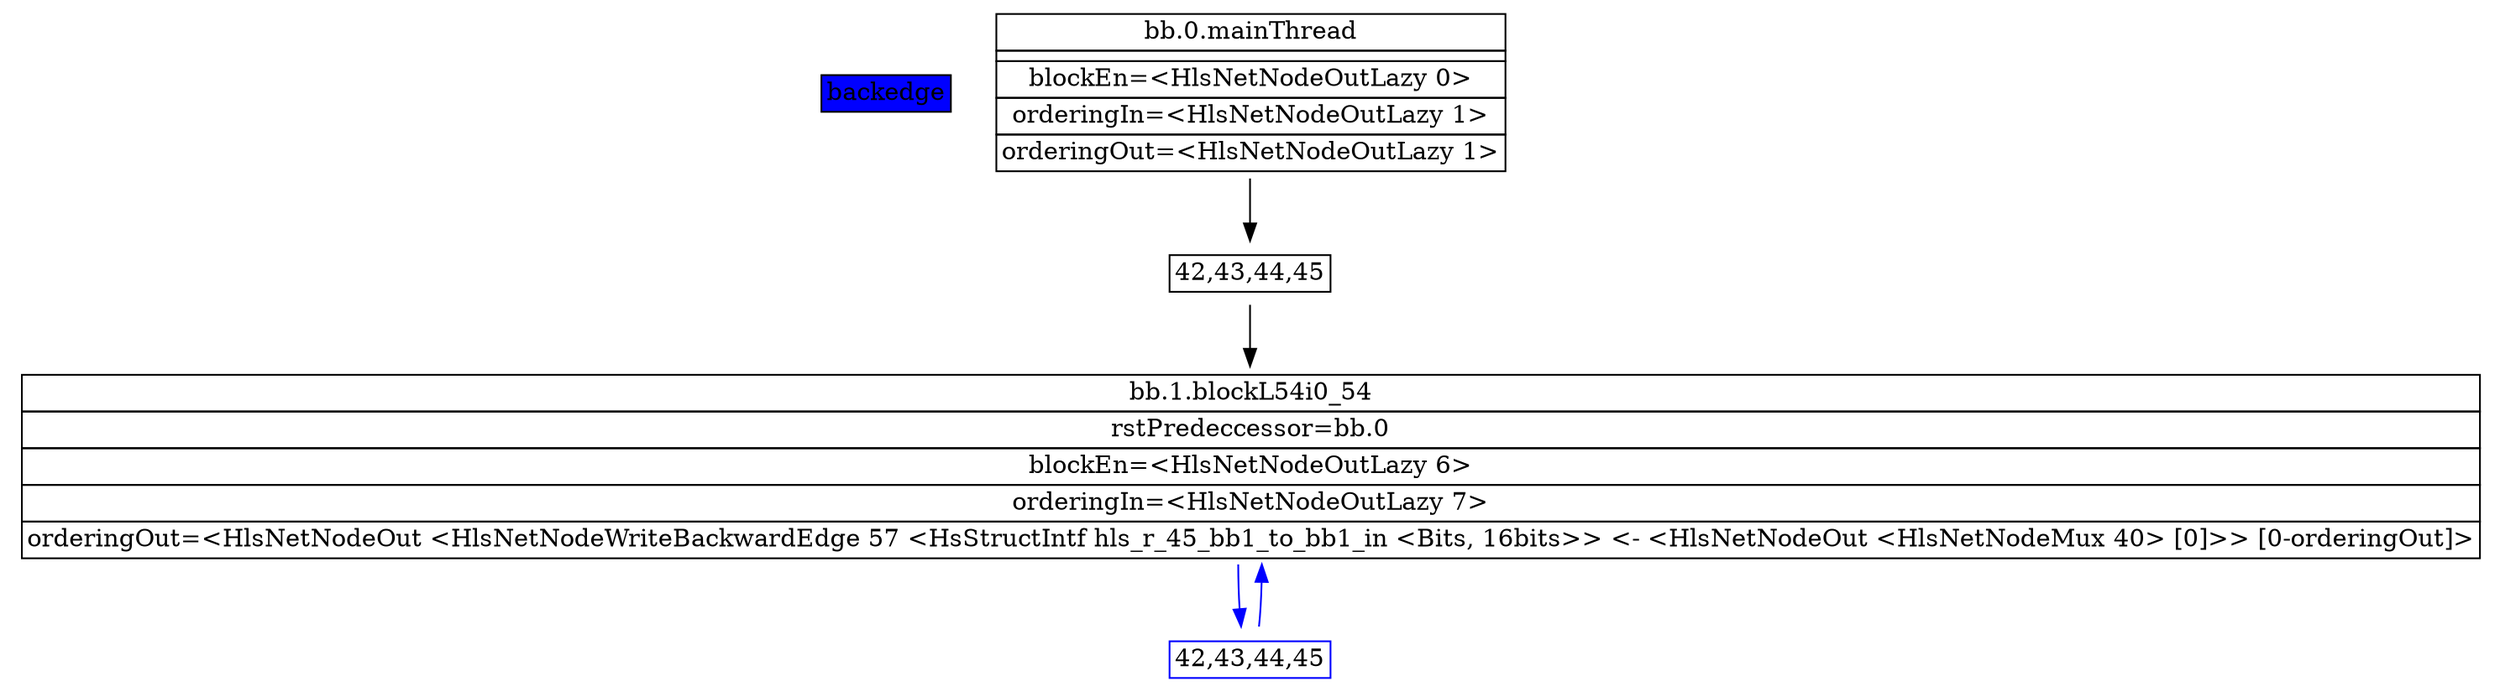 digraph "mainThread" {
legend [label=<
<table border="0" cellborder="1" cellspacing="0">
  <tr><td bgcolor="blue">backedge</td></tr>
</table>>, shape=plain, style=filled];
bb0 [fillcolor=white, label=<
<table border="0" cellborder="1" cellspacing="0">
            <tr><td>bb.0.mainThread</td></tr>
            <tr><td></td></tr>
            <tr><td>blockEn=&lt;HlsNetNodeOutLazy 0&gt;</td></tr>
            <tr><td>orderingIn=&lt;HlsNetNodeOutLazy 1&gt;</td></tr>
            <tr><td>orderingOut=&lt;HlsNetNodeOutLazy 1&gt;</td></tr>
        </table>
>, shape=plaintext, style=filled];
bb1 [fillcolor=white, label=<
<table border="0" cellborder="1" cellspacing="0">
            <tr><td>bb.1.blockL54i0_54</td></tr>
            <tr><td>rstPredeccessor=bb.0</td></tr>
            <tr><td>blockEn=&lt;HlsNetNodeOutLazy 6&gt;</td></tr>
            <tr><td>orderingIn=&lt;HlsNetNodeOutLazy 7&gt;</td></tr>
            <tr><td>orderingOut=&lt;HlsNetNodeOut &lt;HlsNetNodeWriteBackwardEdge 57 &lt;HsStructIntf hls_r_45_bb1_to_bb1_in &lt;Bits, 16bits&gt;&gt; &lt;- &lt;HlsNetNodeOut &lt;HlsNetNodeMux 40&gt; [0]&gt;&gt; [0-orderingOut]&gt;</td></tr>
        </table>
>, shape=plaintext, style=filled];
e0to1 [fillcolor=white, label=<
<table border="0" cellborder="1" cellspacing="0">
            <tr><td>42,43,44,45</td></tr>
        </table>
>, shape=plaintext, style=filled];
bb0 -> e0to1;
e0to1 -> bb1;
e1to1 [color=blue, fillcolor=white, label=<
<table border="0" cellborder="1" cellspacing="0">
            <tr><td>42,43,44,45</td></tr>
        </table>
>, shape=plaintext, style=filled];
bb1 -> e1to1  [color=blue];
e1to1 -> bb1  [color=blue];
}
